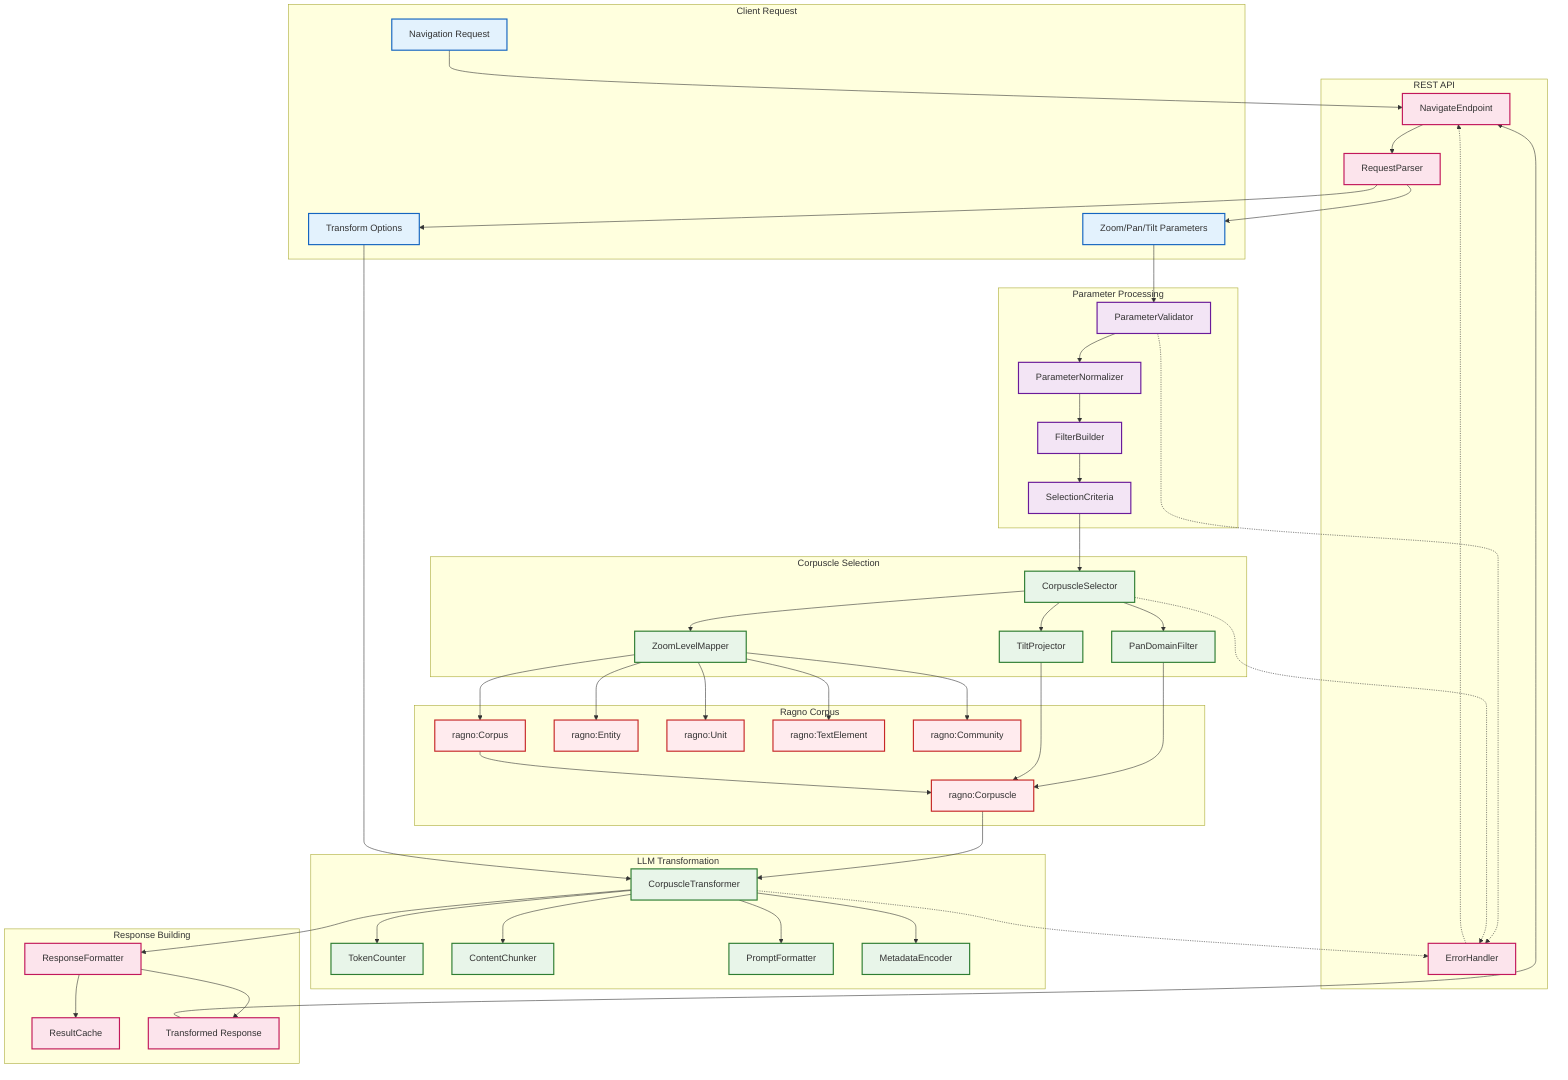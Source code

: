 graph TB
    subgraph "Client Request"
        REQ[Navigation Request]
        PARAMS[Zoom/Pan/Tilt Parameters]
        TRANS[Transform Options]
    end

    subgraph "Parameter Processing"
        PV[ParameterValidator]
        PN[ParameterNormalizer]
        FB[FilterBuilder]
        SC[SelectionCriteria]
    end

    subgraph "Corpuscle Selection"
        CS[CorpuscleSelector]
        ZLM[ZoomLevelMapper]
        PDF[PanDomainFilter]
        TP[TiltProjector]
    end

    subgraph "Ragno Corpus"
        CORP[ragno:Corpus]
        CPSC[ragno:Corpuscle]
        ENT[ragno:Entity]
        UNIT[ragno:Unit]
        TEXT[ragno:TextElement]
        COMM[ragno:Community]
    end

    subgraph "LLM Transformation"
        CT[CorpuscleTransformer]
        TC[TokenCounter]
        CC[ContentChunker]
        PF[PromptFormatter]
        ME[MetadataEncoder]
    end

    subgraph "Response Building"
        RF[ResponseFormatter]
        CACHE[ResultCache]
        RESP[Transformed Response]
    end

    subgraph "REST API"
        EP[NavigateEndpoint]
        RP[RequestParser]
        EH[ErrorHandler]
    end

    %% Request flow
    REQ --> EP
    EP --> RP
    RP --> PARAMS
    RP --> TRANS
    
    %% Parameter processing
    PARAMS --> PV
    PV --> PN
    PN --> FB
    FB --> SC
    
    %% Selection flow
    SC --> CS
    CS --> ZLM
    CS --> PDF
    CS --> TP
    
    %% Zoom mapping
    ZLM --> ENT
    ZLM --> UNIT
    ZLM --> TEXT
    ZLM --> COMM
    ZLM --> CORP
    
    %% Corpuscle selection
    PDF --> CPSC
    TP --> CPSC
    CORP --> CPSC
    
    %% Transformation pipeline
    CPSC --> CT
    TRANS --> CT
    CT --> TC
    CT --> CC
    CT --> PF
    CT --> ME
    
    %% Response generation
    CT --> RF
    RF --> CACHE
    RF --> RESP
    RESP --> EP
    
    %% Error handling
    PV -.-> EH
    CS -.-> EH
    CT -.-> EH
    EH -.-> EP

    classDef request fill:#e3f2fd,stroke:#1565c0,stroke-width:2px
    classDef param fill:#f3e5f5,stroke:#6a1b9a,stroke-width:2px
    classDef selection fill:#e8f5e9,stroke:#2e7d32,stroke-width:2px
    classDef ragno fill:#ffebee,stroke:#c62828,stroke-width:2px
    classDef transform fill:#e8f5e9,stroke:#2e7d32,stroke-width:2px
    classDef api fill:#fce4ec,stroke:#c2185b,stroke-width:2px

    class REQ,PARAMS,TRANS request
    class PV,PN,FB,SC param
    class CS,ZLM,PDF,TP selection
    class CORP,CPSC,ENT,UNIT,TEXT,COMM ragno
    class CT,TC,CC,PF,ME selection
    class EP,RP,EH,RF,CACHE,RESP api